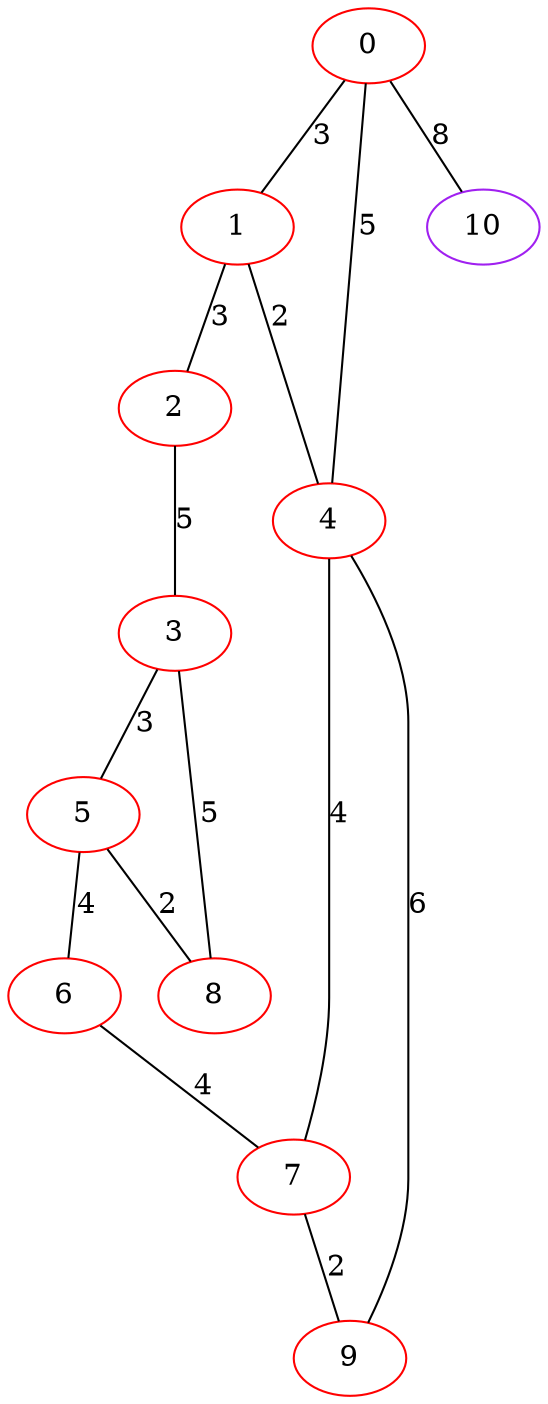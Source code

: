 graph "" {
0 [color=red, weight=1];
1 [color=red, weight=1];
2 [color=red, weight=1];
3 [color=red, weight=1];
4 [color=red, weight=1];
5 [color=red, weight=1];
6 [color=red, weight=1];
7 [color=red, weight=1];
8 [color=red, weight=1];
9 [color=red, weight=1];
10 [color=purple, weight=4];
0 -- 1  [key=0, label=3];
0 -- 10  [key=0, label=8];
0 -- 4  [key=0, label=5];
1 -- 2  [key=0, label=3];
1 -- 4  [key=0, label=2];
2 -- 3  [key=0, label=5];
3 -- 8  [key=0, label=5];
3 -- 5  [key=0, label=3];
4 -- 9  [key=0, label=6];
4 -- 7  [key=0, label=4];
5 -- 8  [key=0, label=2];
5 -- 6  [key=0, label=4];
6 -- 7  [key=0, label=4];
7 -- 9  [key=0, label=2];
}
